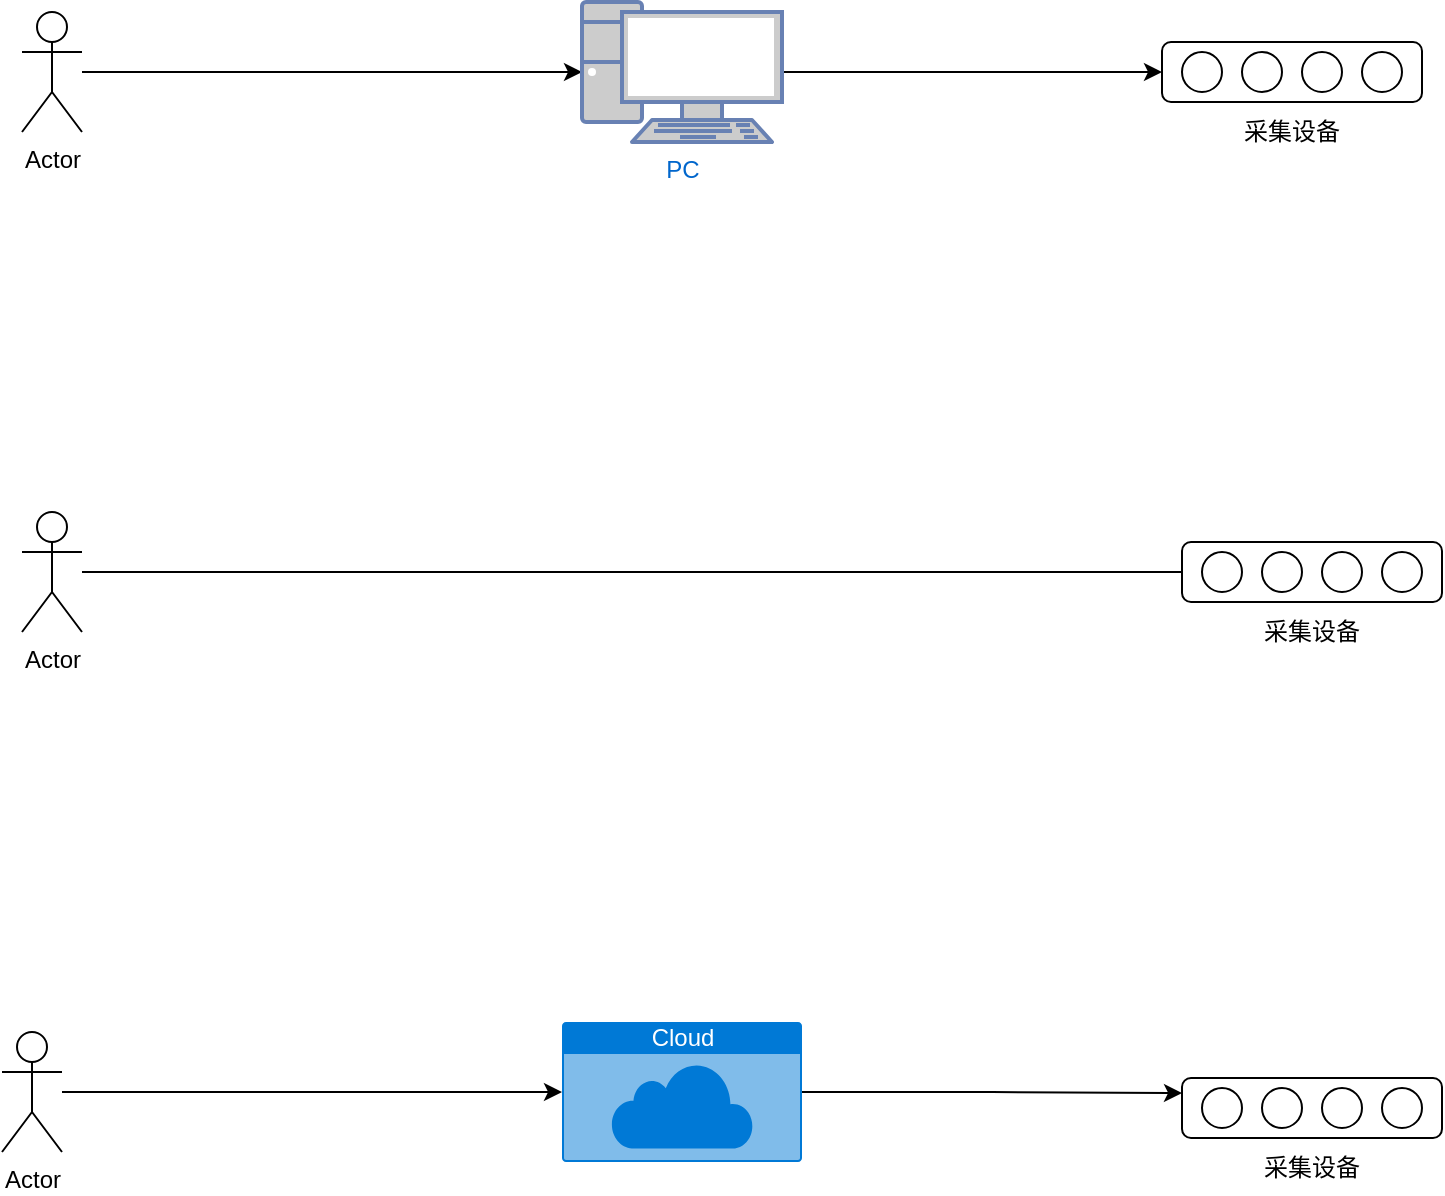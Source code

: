 <mxfile version="14.2.6" type="github">
  <diagram id="Xt-xnnDFV80CEgQrNC_6" name="Page-1">
    <mxGraphModel dx="942" dy="527" grid="1" gridSize="10" guides="1" tooltips="1" connect="1" arrows="1" fold="1" page="1" pageScale="1" pageWidth="827" pageHeight="1169" math="0" shadow="0">
      <root>
        <mxCell id="0" />
        <mxCell id="1" parent="0" />
        <mxCell id="vg7db7qcrDWaZR1GCwfs-3" value="" style="edgeStyle=orthogonalEdgeStyle;rounded=0;orthogonalLoop=1;jettySize=auto;html=1;" edge="1" parent="1" source="vg7db7qcrDWaZR1GCwfs-1" target="vg7db7qcrDWaZR1GCwfs-2">
          <mxGeometry relative="1" as="geometry" />
        </mxCell>
        <mxCell id="vg7db7qcrDWaZR1GCwfs-1" value="Actor" style="shape=umlActor;verticalLabelPosition=bottom;verticalAlign=top;html=1;outlineConnect=0;" vertex="1" parent="1">
          <mxGeometry x="70" y="70" width="30" height="60" as="geometry" />
        </mxCell>
        <mxCell id="vg7db7qcrDWaZR1GCwfs-16" style="edgeStyle=orthogonalEdgeStyle;rounded=0;orthogonalLoop=1;jettySize=auto;html=1;" edge="1" parent="1" source="vg7db7qcrDWaZR1GCwfs-2" target="vg7db7qcrDWaZR1GCwfs-4">
          <mxGeometry relative="1" as="geometry" />
        </mxCell>
        <mxCell id="vg7db7qcrDWaZR1GCwfs-2" value="PC" style="fontColor=#0066CC;verticalAlign=top;verticalLabelPosition=bottom;labelPosition=center;align=center;html=1;outlineConnect=0;fillColor=#CCCCCC;strokeColor=#6881B3;gradientColor=none;gradientDirection=north;strokeWidth=2;shape=mxgraph.networks.pc;" vertex="1" parent="1">
          <mxGeometry x="350" y="65" width="100" height="70" as="geometry" />
        </mxCell>
        <mxCell id="vg7db7qcrDWaZR1GCwfs-30" style="edgeStyle=orthogonalEdgeStyle;rounded=0;orthogonalLoop=1;jettySize=auto;html=1;entryX=0;entryY=0.5;entryDx=0;entryDy=0;" edge="1" parent="1" source="vg7db7qcrDWaZR1GCwfs-18" target="vg7db7qcrDWaZR1GCwfs-25">
          <mxGeometry relative="1" as="geometry" />
        </mxCell>
        <mxCell id="vg7db7qcrDWaZR1GCwfs-18" value="Actor" style="shape=umlActor;verticalLabelPosition=bottom;verticalAlign=top;html=1;outlineConnect=0;" vertex="1" parent="1">
          <mxGeometry x="70" y="320" width="30" height="60" as="geometry" />
        </mxCell>
        <mxCell id="vg7db7qcrDWaZR1GCwfs-21" value="" style="group" vertex="1" connectable="0" parent="1">
          <mxGeometry x="640" y="85" width="130" height="55" as="geometry" />
        </mxCell>
        <mxCell id="vg7db7qcrDWaZR1GCwfs-11" value="" style="group" vertex="1" connectable="0" parent="vg7db7qcrDWaZR1GCwfs-21">
          <mxGeometry width="130" height="30" as="geometry" />
        </mxCell>
        <mxCell id="vg7db7qcrDWaZR1GCwfs-4" value="" style="rounded=1;whiteSpace=wrap;html=1;" vertex="1" parent="vg7db7qcrDWaZR1GCwfs-11">
          <mxGeometry width="130" height="30" as="geometry" />
        </mxCell>
        <mxCell id="vg7db7qcrDWaZR1GCwfs-5" value="" style="ellipse;whiteSpace=wrap;html=1;aspect=fixed;" vertex="1" parent="vg7db7qcrDWaZR1GCwfs-11">
          <mxGeometry x="10" y="5" width="20" height="20" as="geometry" />
        </mxCell>
        <mxCell id="vg7db7qcrDWaZR1GCwfs-6" value="" style="ellipse;whiteSpace=wrap;html=1;aspect=fixed;" vertex="1" parent="vg7db7qcrDWaZR1GCwfs-11">
          <mxGeometry x="40" y="5" width="20" height="20" as="geometry" />
        </mxCell>
        <mxCell id="vg7db7qcrDWaZR1GCwfs-7" value="" style="ellipse;whiteSpace=wrap;html=1;aspect=fixed;" vertex="1" parent="vg7db7qcrDWaZR1GCwfs-11">
          <mxGeometry x="70" y="5" width="20" height="20" as="geometry" />
        </mxCell>
        <mxCell id="vg7db7qcrDWaZR1GCwfs-8" value="" style="ellipse;whiteSpace=wrap;html=1;aspect=fixed;" vertex="1" parent="vg7db7qcrDWaZR1GCwfs-11">
          <mxGeometry x="100" y="5" width="20" height="20" as="geometry" />
        </mxCell>
        <mxCell id="vg7db7qcrDWaZR1GCwfs-17" value="采集设备" style="text;html=1;strokeColor=none;fillColor=none;align=center;verticalAlign=middle;whiteSpace=wrap;rounded=0;" vertex="1" parent="vg7db7qcrDWaZR1GCwfs-21">
          <mxGeometry x="40" y="35" width="50" height="20" as="geometry" />
        </mxCell>
        <mxCell id="vg7db7qcrDWaZR1GCwfs-22" value="" style="group" vertex="1" connectable="0" parent="1">
          <mxGeometry x="650" y="335" width="130" height="55" as="geometry" />
        </mxCell>
        <mxCell id="vg7db7qcrDWaZR1GCwfs-23" value="" style="group" vertex="1" connectable="0" parent="vg7db7qcrDWaZR1GCwfs-22">
          <mxGeometry width="130" height="30" as="geometry" />
        </mxCell>
        <mxCell id="vg7db7qcrDWaZR1GCwfs-24" value="" style="rounded=1;whiteSpace=wrap;html=1;" vertex="1" parent="vg7db7qcrDWaZR1GCwfs-23">
          <mxGeometry width="130" height="30" as="geometry" />
        </mxCell>
        <mxCell id="vg7db7qcrDWaZR1GCwfs-25" value="" style="ellipse;whiteSpace=wrap;html=1;aspect=fixed;" vertex="1" parent="vg7db7qcrDWaZR1GCwfs-23">
          <mxGeometry x="10" y="5" width="20" height="20" as="geometry" />
        </mxCell>
        <mxCell id="vg7db7qcrDWaZR1GCwfs-26" value="" style="ellipse;whiteSpace=wrap;html=1;aspect=fixed;" vertex="1" parent="vg7db7qcrDWaZR1GCwfs-23">
          <mxGeometry x="40" y="5" width="20" height="20" as="geometry" />
        </mxCell>
        <mxCell id="vg7db7qcrDWaZR1GCwfs-27" value="" style="ellipse;whiteSpace=wrap;html=1;aspect=fixed;" vertex="1" parent="vg7db7qcrDWaZR1GCwfs-23">
          <mxGeometry x="70" y="5" width="20" height="20" as="geometry" />
        </mxCell>
        <mxCell id="vg7db7qcrDWaZR1GCwfs-28" value="" style="ellipse;whiteSpace=wrap;html=1;aspect=fixed;" vertex="1" parent="vg7db7qcrDWaZR1GCwfs-23">
          <mxGeometry x="100" y="5" width="20" height="20" as="geometry" />
        </mxCell>
        <mxCell id="vg7db7qcrDWaZR1GCwfs-29" value="采集设备" style="text;html=1;strokeColor=none;fillColor=none;align=center;verticalAlign=middle;whiteSpace=wrap;rounded=0;" vertex="1" parent="vg7db7qcrDWaZR1GCwfs-22">
          <mxGeometry x="40" y="35" width="50" height="20" as="geometry" />
        </mxCell>
        <mxCell id="vg7db7qcrDWaZR1GCwfs-34" style="edgeStyle=orthogonalEdgeStyle;rounded=0;orthogonalLoop=1;jettySize=auto;html=1;" edge="1" parent="1" source="vg7db7qcrDWaZR1GCwfs-31" target="vg7db7qcrDWaZR1GCwfs-33">
          <mxGeometry relative="1" as="geometry" />
        </mxCell>
        <mxCell id="vg7db7qcrDWaZR1GCwfs-31" value="Actor" style="shape=umlActor;verticalLabelPosition=bottom;verticalAlign=top;html=1;outlineConnect=0;" vertex="1" parent="1">
          <mxGeometry x="60" y="580" width="30" height="60" as="geometry" />
        </mxCell>
        <mxCell id="vg7db7qcrDWaZR1GCwfs-43" style="edgeStyle=orthogonalEdgeStyle;rounded=0;orthogonalLoop=1;jettySize=auto;html=1;entryX=0;entryY=0.25;entryDx=0;entryDy=0;" edge="1" parent="1" source="vg7db7qcrDWaZR1GCwfs-33" target="vg7db7qcrDWaZR1GCwfs-37">
          <mxGeometry relative="1" as="geometry" />
        </mxCell>
        <mxCell id="vg7db7qcrDWaZR1GCwfs-33" value="Cloud" style="html=1;strokeColor=none;fillColor=#0079D6;labelPosition=center;verticalLabelPosition=middle;verticalAlign=top;align=center;fontSize=12;outlineConnect=0;spacingTop=-6;fontColor=#FFFFFF;shape=mxgraph.sitemap.cloud;" vertex="1" parent="1">
          <mxGeometry x="340" y="575" width="120" height="70" as="geometry" />
        </mxCell>
        <mxCell id="vg7db7qcrDWaZR1GCwfs-35" value="" style="group" vertex="1" connectable="0" parent="1">
          <mxGeometry x="650" y="603" width="130" height="55" as="geometry" />
        </mxCell>
        <mxCell id="vg7db7qcrDWaZR1GCwfs-36" value="" style="group" vertex="1" connectable="0" parent="vg7db7qcrDWaZR1GCwfs-35">
          <mxGeometry width="130" height="30" as="geometry" />
        </mxCell>
        <mxCell id="vg7db7qcrDWaZR1GCwfs-37" value="" style="rounded=1;whiteSpace=wrap;html=1;" vertex="1" parent="vg7db7qcrDWaZR1GCwfs-36">
          <mxGeometry width="130" height="30" as="geometry" />
        </mxCell>
        <mxCell id="vg7db7qcrDWaZR1GCwfs-38" value="" style="ellipse;whiteSpace=wrap;html=1;aspect=fixed;" vertex="1" parent="vg7db7qcrDWaZR1GCwfs-36">
          <mxGeometry x="10" y="5" width="20" height="20" as="geometry" />
        </mxCell>
        <mxCell id="vg7db7qcrDWaZR1GCwfs-39" value="" style="ellipse;whiteSpace=wrap;html=1;aspect=fixed;" vertex="1" parent="vg7db7qcrDWaZR1GCwfs-36">
          <mxGeometry x="40" y="5" width="20" height="20" as="geometry" />
        </mxCell>
        <mxCell id="vg7db7qcrDWaZR1GCwfs-40" value="" style="ellipse;whiteSpace=wrap;html=1;aspect=fixed;" vertex="1" parent="vg7db7qcrDWaZR1GCwfs-36">
          <mxGeometry x="70" y="5" width="20" height="20" as="geometry" />
        </mxCell>
        <mxCell id="vg7db7qcrDWaZR1GCwfs-41" value="" style="ellipse;whiteSpace=wrap;html=1;aspect=fixed;" vertex="1" parent="vg7db7qcrDWaZR1GCwfs-36">
          <mxGeometry x="100" y="5" width="20" height="20" as="geometry" />
        </mxCell>
        <mxCell id="vg7db7qcrDWaZR1GCwfs-42" value="采集设备" style="text;html=1;strokeColor=none;fillColor=none;align=center;verticalAlign=middle;whiteSpace=wrap;rounded=0;" vertex="1" parent="vg7db7qcrDWaZR1GCwfs-35">
          <mxGeometry x="40" y="35" width="50" height="20" as="geometry" />
        </mxCell>
      </root>
    </mxGraphModel>
  </diagram>
</mxfile>
